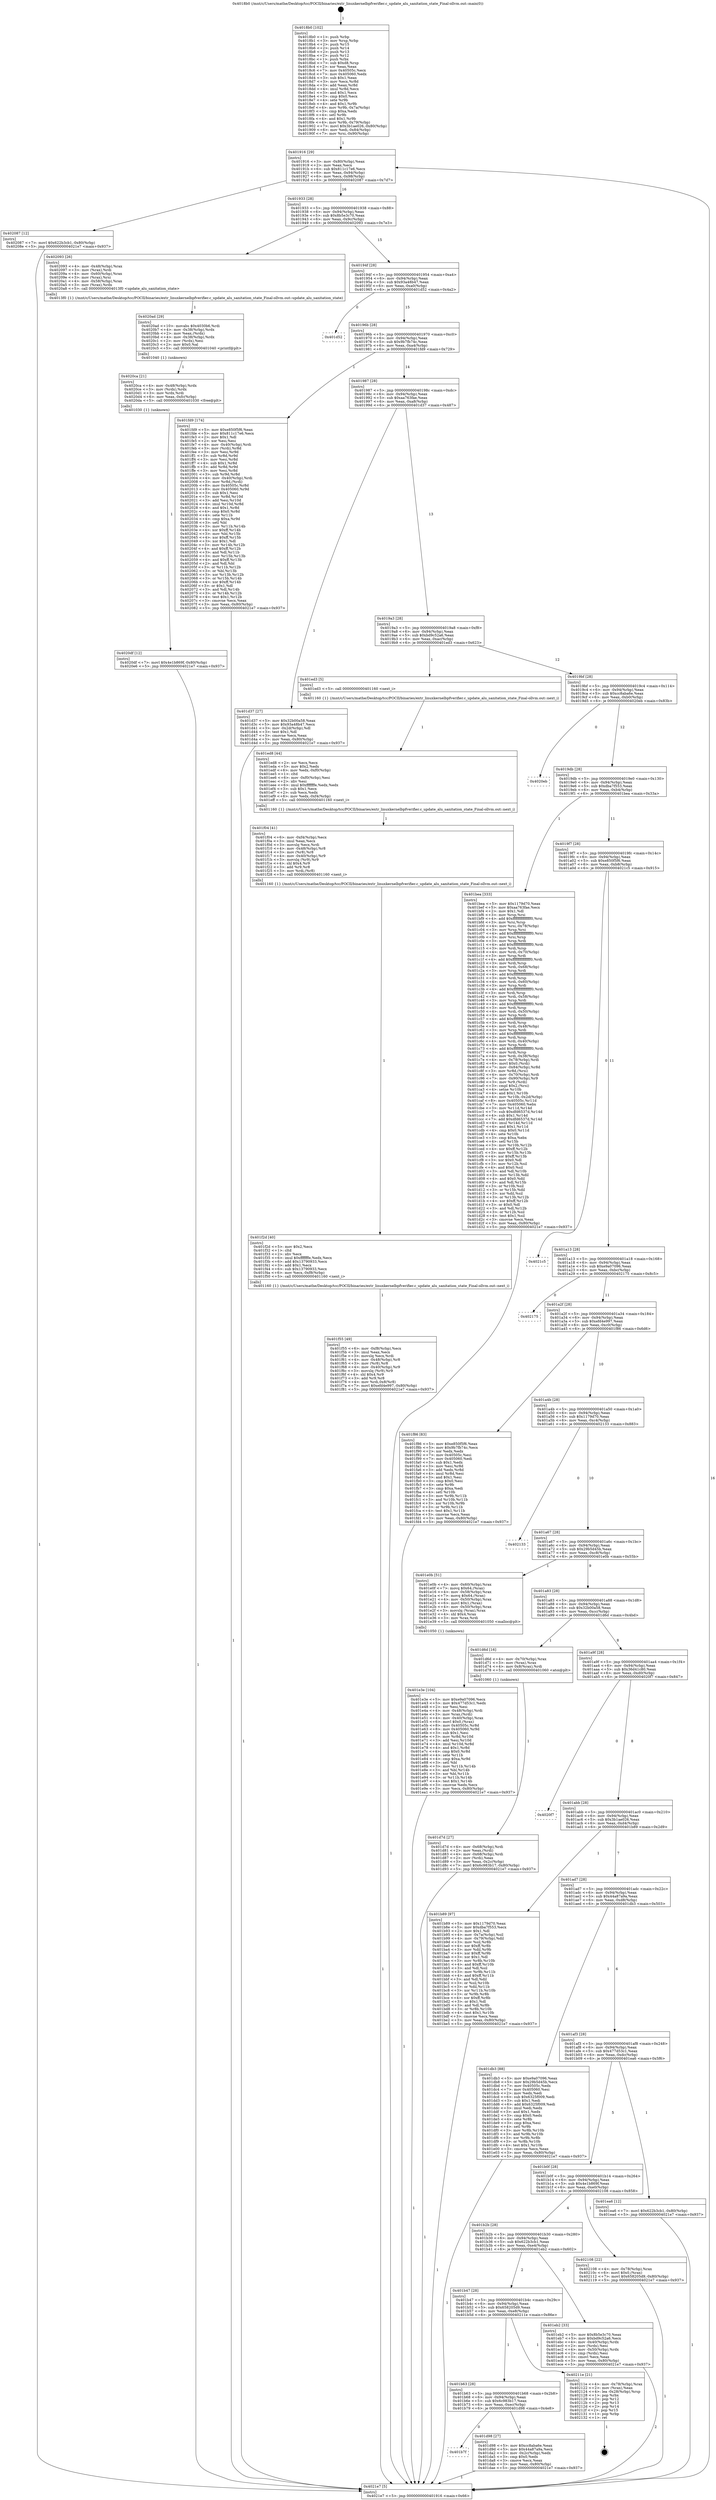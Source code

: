 digraph "0x4018b0" {
  label = "0x4018b0 (/mnt/c/Users/mathe/Desktop/tcc/POCII/binaries/extr_linuxkernelbpfverifier.c_update_alu_sanitation_state_Final-ollvm.out::main(0))"
  labelloc = "t"
  node[shape=record]

  Entry [label="",width=0.3,height=0.3,shape=circle,fillcolor=black,style=filled]
  "0x401916" [label="{
     0x401916 [29]\l
     | [instrs]\l
     &nbsp;&nbsp;0x401916 \<+3\>: mov -0x80(%rbp),%eax\l
     &nbsp;&nbsp;0x401919 \<+2\>: mov %eax,%ecx\l
     &nbsp;&nbsp;0x40191b \<+6\>: sub $0x811c17e6,%ecx\l
     &nbsp;&nbsp;0x401921 \<+6\>: mov %eax,-0x94(%rbp)\l
     &nbsp;&nbsp;0x401927 \<+6\>: mov %ecx,-0x98(%rbp)\l
     &nbsp;&nbsp;0x40192d \<+6\>: je 0000000000402087 \<main+0x7d7\>\l
  }"]
  "0x402087" [label="{
     0x402087 [12]\l
     | [instrs]\l
     &nbsp;&nbsp;0x402087 \<+7\>: movl $0x622b3cb1,-0x80(%rbp)\l
     &nbsp;&nbsp;0x40208e \<+5\>: jmp 00000000004021e7 \<main+0x937\>\l
  }"]
  "0x401933" [label="{
     0x401933 [28]\l
     | [instrs]\l
     &nbsp;&nbsp;0x401933 \<+5\>: jmp 0000000000401938 \<main+0x88\>\l
     &nbsp;&nbsp;0x401938 \<+6\>: mov -0x94(%rbp),%eax\l
     &nbsp;&nbsp;0x40193e \<+5\>: sub $0x8b5e3c70,%eax\l
     &nbsp;&nbsp;0x401943 \<+6\>: mov %eax,-0x9c(%rbp)\l
     &nbsp;&nbsp;0x401949 \<+6\>: je 0000000000402093 \<main+0x7e3\>\l
  }"]
  Exit [label="",width=0.3,height=0.3,shape=circle,fillcolor=black,style=filled,peripheries=2]
  "0x402093" [label="{
     0x402093 [26]\l
     | [instrs]\l
     &nbsp;&nbsp;0x402093 \<+4\>: mov -0x48(%rbp),%rax\l
     &nbsp;&nbsp;0x402097 \<+3\>: mov (%rax),%rdi\l
     &nbsp;&nbsp;0x40209a \<+4\>: mov -0x60(%rbp),%rax\l
     &nbsp;&nbsp;0x40209e \<+3\>: mov (%rax),%rsi\l
     &nbsp;&nbsp;0x4020a1 \<+4\>: mov -0x58(%rbp),%rax\l
     &nbsp;&nbsp;0x4020a5 \<+3\>: mov (%rax),%rdx\l
     &nbsp;&nbsp;0x4020a8 \<+5\>: call 00000000004013f0 \<update_alu_sanitation_state\>\l
     | [calls]\l
     &nbsp;&nbsp;0x4013f0 \{1\} (/mnt/c/Users/mathe/Desktop/tcc/POCII/binaries/extr_linuxkernelbpfverifier.c_update_alu_sanitation_state_Final-ollvm.out::update_alu_sanitation_state)\l
  }"]
  "0x40194f" [label="{
     0x40194f [28]\l
     | [instrs]\l
     &nbsp;&nbsp;0x40194f \<+5\>: jmp 0000000000401954 \<main+0xa4\>\l
     &nbsp;&nbsp;0x401954 \<+6\>: mov -0x94(%rbp),%eax\l
     &nbsp;&nbsp;0x40195a \<+5\>: sub $0x93a48b47,%eax\l
     &nbsp;&nbsp;0x40195f \<+6\>: mov %eax,-0xa0(%rbp)\l
     &nbsp;&nbsp;0x401965 \<+6\>: je 0000000000401d52 \<main+0x4a2\>\l
  }"]
  "0x4020df" [label="{
     0x4020df [12]\l
     | [instrs]\l
     &nbsp;&nbsp;0x4020df \<+7\>: movl $0x4e1b869f,-0x80(%rbp)\l
     &nbsp;&nbsp;0x4020e6 \<+5\>: jmp 00000000004021e7 \<main+0x937\>\l
  }"]
  "0x401d52" [label="{
     0x401d52\l
  }", style=dashed]
  "0x40196b" [label="{
     0x40196b [28]\l
     | [instrs]\l
     &nbsp;&nbsp;0x40196b \<+5\>: jmp 0000000000401970 \<main+0xc0\>\l
     &nbsp;&nbsp;0x401970 \<+6\>: mov -0x94(%rbp),%eax\l
     &nbsp;&nbsp;0x401976 \<+5\>: sub $0x9b7fb74c,%eax\l
     &nbsp;&nbsp;0x40197b \<+6\>: mov %eax,-0xa4(%rbp)\l
     &nbsp;&nbsp;0x401981 \<+6\>: je 0000000000401fd9 \<main+0x729\>\l
  }"]
  "0x4020ca" [label="{
     0x4020ca [21]\l
     | [instrs]\l
     &nbsp;&nbsp;0x4020ca \<+4\>: mov -0x48(%rbp),%rdx\l
     &nbsp;&nbsp;0x4020ce \<+3\>: mov (%rdx),%rdx\l
     &nbsp;&nbsp;0x4020d1 \<+3\>: mov %rdx,%rdi\l
     &nbsp;&nbsp;0x4020d4 \<+6\>: mov %eax,-0xfc(%rbp)\l
     &nbsp;&nbsp;0x4020da \<+5\>: call 0000000000401030 \<free@plt\>\l
     | [calls]\l
     &nbsp;&nbsp;0x401030 \{1\} (unknown)\l
  }"]
  "0x401fd9" [label="{
     0x401fd9 [174]\l
     | [instrs]\l
     &nbsp;&nbsp;0x401fd9 \<+5\>: mov $0xe850f5f6,%eax\l
     &nbsp;&nbsp;0x401fde \<+5\>: mov $0x811c17e6,%ecx\l
     &nbsp;&nbsp;0x401fe3 \<+2\>: mov $0x1,%dl\l
     &nbsp;&nbsp;0x401fe5 \<+2\>: xor %esi,%esi\l
     &nbsp;&nbsp;0x401fe7 \<+4\>: mov -0x40(%rbp),%rdi\l
     &nbsp;&nbsp;0x401feb \<+3\>: mov (%rdi),%r8d\l
     &nbsp;&nbsp;0x401fee \<+3\>: mov %esi,%r9d\l
     &nbsp;&nbsp;0x401ff1 \<+3\>: sub %r8d,%r9d\l
     &nbsp;&nbsp;0x401ff4 \<+3\>: mov %esi,%r8d\l
     &nbsp;&nbsp;0x401ff7 \<+4\>: sub $0x1,%r8d\l
     &nbsp;&nbsp;0x401ffb \<+3\>: add %r8d,%r9d\l
     &nbsp;&nbsp;0x401ffe \<+3\>: mov %esi,%r8d\l
     &nbsp;&nbsp;0x402001 \<+3\>: sub %r9d,%r8d\l
     &nbsp;&nbsp;0x402004 \<+4\>: mov -0x40(%rbp),%rdi\l
     &nbsp;&nbsp;0x402008 \<+3\>: mov %r8d,(%rdi)\l
     &nbsp;&nbsp;0x40200b \<+8\>: mov 0x40505c,%r8d\l
     &nbsp;&nbsp;0x402013 \<+8\>: mov 0x405060,%r9d\l
     &nbsp;&nbsp;0x40201b \<+3\>: sub $0x1,%esi\l
     &nbsp;&nbsp;0x40201e \<+3\>: mov %r8d,%r10d\l
     &nbsp;&nbsp;0x402021 \<+3\>: add %esi,%r10d\l
     &nbsp;&nbsp;0x402024 \<+4\>: imul %r10d,%r8d\l
     &nbsp;&nbsp;0x402028 \<+4\>: and $0x1,%r8d\l
     &nbsp;&nbsp;0x40202c \<+4\>: cmp $0x0,%r8d\l
     &nbsp;&nbsp;0x402030 \<+4\>: sete %r11b\l
     &nbsp;&nbsp;0x402034 \<+4\>: cmp $0xa,%r9d\l
     &nbsp;&nbsp;0x402038 \<+3\>: setl %bl\l
     &nbsp;&nbsp;0x40203b \<+3\>: mov %r11b,%r14b\l
     &nbsp;&nbsp;0x40203e \<+4\>: xor $0xff,%r14b\l
     &nbsp;&nbsp;0x402042 \<+3\>: mov %bl,%r15b\l
     &nbsp;&nbsp;0x402045 \<+4\>: xor $0xff,%r15b\l
     &nbsp;&nbsp;0x402049 \<+3\>: xor $0x1,%dl\l
     &nbsp;&nbsp;0x40204c \<+3\>: mov %r14b,%r12b\l
     &nbsp;&nbsp;0x40204f \<+4\>: and $0xff,%r12b\l
     &nbsp;&nbsp;0x402053 \<+3\>: and %dl,%r11b\l
     &nbsp;&nbsp;0x402056 \<+3\>: mov %r15b,%r13b\l
     &nbsp;&nbsp;0x402059 \<+4\>: and $0xff,%r13b\l
     &nbsp;&nbsp;0x40205d \<+2\>: and %dl,%bl\l
     &nbsp;&nbsp;0x40205f \<+3\>: or %r11b,%r12b\l
     &nbsp;&nbsp;0x402062 \<+3\>: or %bl,%r13b\l
     &nbsp;&nbsp;0x402065 \<+3\>: xor %r13b,%r12b\l
     &nbsp;&nbsp;0x402068 \<+3\>: or %r15b,%r14b\l
     &nbsp;&nbsp;0x40206b \<+4\>: xor $0xff,%r14b\l
     &nbsp;&nbsp;0x40206f \<+3\>: or $0x1,%dl\l
     &nbsp;&nbsp;0x402072 \<+3\>: and %dl,%r14b\l
     &nbsp;&nbsp;0x402075 \<+3\>: or %r14b,%r12b\l
     &nbsp;&nbsp;0x402078 \<+4\>: test $0x1,%r12b\l
     &nbsp;&nbsp;0x40207c \<+3\>: cmovne %ecx,%eax\l
     &nbsp;&nbsp;0x40207f \<+3\>: mov %eax,-0x80(%rbp)\l
     &nbsp;&nbsp;0x402082 \<+5\>: jmp 00000000004021e7 \<main+0x937\>\l
  }"]
  "0x401987" [label="{
     0x401987 [28]\l
     | [instrs]\l
     &nbsp;&nbsp;0x401987 \<+5\>: jmp 000000000040198c \<main+0xdc\>\l
     &nbsp;&nbsp;0x40198c \<+6\>: mov -0x94(%rbp),%eax\l
     &nbsp;&nbsp;0x401992 \<+5\>: sub $0xaa763fae,%eax\l
     &nbsp;&nbsp;0x401997 \<+6\>: mov %eax,-0xa8(%rbp)\l
     &nbsp;&nbsp;0x40199d \<+6\>: je 0000000000401d37 \<main+0x487\>\l
  }"]
  "0x4020ad" [label="{
     0x4020ad [29]\l
     | [instrs]\l
     &nbsp;&nbsp;0x4020ad \<+10\>: movabs $0x4030b6,%rdi\l
     &nbsp;&nbsp;0x4020b7 \<+4\>: mov -0x38(%rbp),%rdx\l
     &nbsp;&nbsp;0x4020bb \<+2\>: mov %eax,(%rdx)\l
     &nbsp;&nbsp;0x4020bd \<+4\>: mov -0x38(%rbp),%rdx\l
     &nbsp;&nbsp;0x4020c1 \<+2\>: mov (%rdx),%esi\l
     &nbsp;&nbsp;0x4020c3 \<+2\>: mov $0x0,%al\l
     &nbsp;&nbsp;0x4020c5 \<+5\>: call 0000000000401040 \<printf@plt\>\l
     | [calls]\l
     &nbsp;&nbsp;0x401040 \{1\} (unknown)\l
  }"]
  "0x401d37" [label="{
     0x401d37 [27]\l
     | [instrs]\l
     &nbsp;&nbsp;0x401d37 \<+5\>: mov $0x32b00a58,%eax\l
     &nbsp;&nbsp;0x401d3c \<+5\>: mov $0x93a48b47,%ecx\l
     &nbsp;&nbsp;0x401d41 \<+3\>: mov -0x2d(%rbp),%dl\l
     &nbsp;&nbsp;0x401d44 \<+3\>: test $0x1,%dl\l
     &nbsp;&nbsp;0x401d47 \<+3\>: cmovne %ecx,%eax\l
     &nbsp;&nbsp;0x401d4a \<+3\>: mov %eax,-0x80(%rbp)\l
     &nbsp;&nbsp;0x401d4d \<+5\>: jmp 00000000004021e7 \<main+0x937\>\l
  }"]
  "0x4019a3" [label="{
     0x4019a3 [28]\l
     | [instrs]\l
     &nbsp;&nbsp;0x4019a3 \<+5\>: jmp 00000000004019a8 \<main+0xf8\>\l
     &nbsp;&nbsp;0x4019a8 \<+6\>: mov -0x94(%rbp),%eax\l
     &nbsp;&nbsp;0x4019ae \<+5\>: sub $0xbd9c52a6,%eax\l
     &nbsp;&nbsp;0x4019b3 \<+6\>: mov %eax,-0xac(%rbp)\l
     &nbsp;&nbsp;0x4019b9 \<+6\>: je 0000000000401ed3 \<main+0x623\>\l
  }"]
  "0x401f55" [label="{
     0x401f55 [49]\l
     | [instrs]\l
     &nbsp;&nbsp;0x401f55 \<+6\>: mov -0xf8(%rbp),%ecx\l
     &nbsp;&nbsp;0x401f5b \<+3\>: imul %eax,%ecx\l
     &nbsp;&nbsp;0x401f5e \<+3\>: movslq %ecx,%rdi\l
     &nbsp;&nbsp;0x401f61 \<+4\>: mov -0x48(%rbp),%r8\l
     &nbsp;&nbsp;0x401f65 \<+3\>: mov (%r8),%r8\l
     &nbsp;&nbsp;0x401f68 \<+4\>: mov -0x40(%rbp),%r9\l
     &nbsp;&nbsp;0x401f6c \<+3\>: movslq (%r9),%r9\l
     &nbsp;&nbsp;0x401f6f \<+4\>: shl $0x4,%r9\l
     &nbsp;&nbsp;0x401f73 \<+3\>: add %r9,%r8\l
     &nbsp;&nbsp;0x401f76 \<+4\>: mov %rdi,0x8(%r8)\l
     &nbsp;&nbsp;0x401f7a \<+7\>: movl $0xefd4e997,-0x80(%rbp)\l
     &nbsp;&nbsp;0x401f81 \<+5\>: jmp 00000000004021e7 \<main+0x937\>\l
  }"]
  "0x401ed3" [label="{
     0x401ed3 [5]\l
     | [instrs]\l
     &nbsp;&nbsp;0x401ed3 \<+5\>: call 0000000000401160 \<next_i\>\l
     | [calls]\l
     &nbsp;&nbsp;0x401160 \{1\} (/mnt/c/Users/mathe/Desktop/tcc/POCII/binaries/extr_linuxkernelbpfverifier.c_update_alu_sanitation_state_Final-ollvm.out::next_i)\l
  }"]
  "0x4019bf" [label="{
     0x4019bf [28]\l
     | [instrs]\l
     &nbsp;&nbsp;0x4019bf \<+5\>: jmp 00000000004019c4 \<main+0x114\>\l
     &nbsp;&nbsp;0x4019c4 \<+6\>: mov -0x94(%rbp),%eax\l
     &nbsp;&nbsp;0x4019ca \<+5\>: sub $0xcc8aba6e,%eax\l
     &nbsp;&nbsp;0x4019cf \<+6\>: mov %eax,-0xb0(%rbp)\l
     &nbsp;&nbsp;0x4019d5 \<+6\>: je 00000000004020eb \<main+0x83b\>\l
  }"]
  "0x401f2d" [label="{
     0x401f2d [40]\l
     | [instrs]\l
     &nbsp;&nbsp;0x401f2d \<+5\>: mov $0x2,%ecx\l
     &nbsp;&nbsp;0x401f32 \<+1\>: cltd\l
     &nbsp;&nbsp;0x401f33 \<+2\>: idiv %ecx\l
     &nbsp;&nbsp;0x401f35 \<+6\>: imul $0xfffffffe,%edx,%ecx\l
     &nbsp;&nbsp;0x401f3b \<+6\>: add $0x13790933,%ecx\l
     &nbsp;&nbsp;0x401f41 \<+3\>: add $0x1,%ecx\l
     &nbsp;&nbsp;0x401f44 \<+6\>: sub $0x13790933,%ecx\l
     &nbsp;&nbsp;0x401f4a \<+6\>: mov %ecx,-0xf8(%rbp)\l
     &nbsp;&nbsp;0x401f50 \<+5\>: call 0000000000401160 \<next_i\>\l
     | [calls]\l
     &nbsp;&nbsp;0x401160 \{1\} (/mnt/c/Users/mathe/Desktop/tcc/POCII/binaries/extr_linuxkernelbpfverifier.c_update_alu_sanitation_state_Final-ollvm.out::next_i)\l
  }"]
  "0x4020eb" [label="{
     0x4020eb\l
  }", style=dashed]
  "0x4019db" [label="{
     0x4019db [28]\l
     | [instrs]\l
     &nbsp;&nbsp;0x4019db \<+5\>: jmp 00000000004019e0 \<main+0x130\>\l
     &nbsp;&nbsp;0x4019e0 \<+6\>: mov -0x94(%rbp),%eax\l
     &nbsp;&nbsp;0x4019e6 \<+5\>: sub $0xdba7f553,%eax\l
     &nbsp;&nbsp;0x4019eb \<+6\>: mov %eax,-0xb4(%rbp)\l
     &nbsp;&nbsp;0x4019f1 \<+6\>: je 0000000000401bea \<main+0x33a\>\l
  }"]
  "0x401f04" [label="{
     0x401f04 [41]\l
     | [instrs]\l
     &nbsp;&nbsp;0x401f04 \<+6\>: mov -0xf4(%rbp),%ecx\l
     &nbsp;&nbsp;0x401f0a \<+3\>: imul %eax,%ecx\l
     &nbsp;&nbsp;0x401f0d \<+3\>: movslq %ecx,%rdi\l
     &nbsp;&nbsp;0x401f10 \<+4\>: mov -0x48(%rbp),%r8\l
     &nbsp;&nbsp;0x401f14 \<+3\>: mov (%r8),%r8\l
     &nbsp;&nbsp;0x401f17 \<+4\>: mov -0x40(%rbp),%r9\l
     &nbsp;&nbsp;0x401f1b \<+3\>: movslq (%r9),%r9\l
     &nbsp;&nbsp;0x401f1e \<+4\>: shl $0x4,%r9\l
     &nbsp;&nbsp;0x401f22 \<+3\>: add %r9,%r8\l
     &nbsp;&nbsp;0x401f25 \<+3\>: mov %rdi,(%r8)\l
     &nbsp;&nbsp;0x401f28 \<+5\>: call 0000000000401160 \<next_i\>\l
     | [calls]\l
     &nbsp;&nbsp;0x401160 \{1\} (/mnt/c/Users/mathe/Desktop/tcc/POCII/binaries/extr_linuxkernelbpfverifier.c_update_alu_sanitation_state_Final-ollvm.out::next_i)\l
  }"]
  "0x401bea" [label="{
     0x401bea [333]\l
     | [instrs]\l
     &nbsp;&nbsp;0x401bea \<+5\>: mov $0x1179d70,%eax\l
     &nbsp;&nbsp;0x401bef \<+5\>: mov $0xaa763fae,%ecx\l
     &nbsp;&nbsp;0x401bf4 \<+2\>: mov $0x1,%dl\l
     &nbsp;&nbsp;0x401bf6 \<+3\>: mov %rsp,%rsi\l
     &nbsp;&nbsp;0x401bf9 \<+4\>: add $0xfffffffffffffff0,%rsi\l
     &nbsp;&nbsp;0x401bfd \<+3\>: mov %rsi,%rsp\l
     &nbsp;&nbsp;0x401c00 \<+4\>: mov %rsi,-0x78(%rbp)\l
     &nbsp;&nbsp;0x401c04 \<+3\>: mov %rsp,%rsi\l
     &nbsp;&nbsp;0x401c07 \<+4\>: add $0xfffffffffffffff0,%rsi\l
     &nbsp;&nbsp;0x401c0b \<+3\>: mov %rsi,%rsp\l
     &nbsp;&nbsp;0x401c0e \<+3\>: mov %rsp,%rdi\l
     &nbsp;&nbsp;0x401c11 \<+4\>: add $0xfffffffffffffff0,%rdi\l
     &nbsp;&nbsp;0x401c15 \<+3\>: mov %rdi,%rsp\l
     &nbsp;&nbsp;0x401c18 \<+4\>: mov %rdi,-0x70(%rbp)\l
     &nbsp;&nbsp;0x401c1c \<+3\>: mov %rsp,%rdi\l
     &nbsp;&nbsp;0x401c1f \<+4\>: add $0xfffffffffffffff0,%rdi\l
     &nbsp;&nbsp;0x401c23 \<+3\>: mov %rdi,%rsp\l
     &nbsp;&nbsp;0x401c26 \<+4\>: mov %rdi,-0x68(%rbp)\l
     &nbsp;&nbsp;0x401c2a \<+3\>: mov %rsp,%rdi\l
     &nbsp;&nbsp;0x401c2d \<+4\>: add $0xfffffffffffffff0,%rdi\l
     &nbsp;&nbsp;0x401c31 \<+3\>: mov %rdi,%rsp\l
     &nbsp;&nbsp;0x401c34 \<+4\>: mov %rdi,-0x60(%rbp)\l
     &nbsp;&nbsp;0x401c38 \<+3\>: mov %rsp,%rdi\l
     &nbsp;&nbsp;0x401c3b \<+4\>: add $0xfffffffffffffff0,%rdi\l
     &nbsp;&nbsp;0x401c3f \<+3\>: mov %rdi,%rsp\l
     &nbsp;&nbsp;0x401c42 \<+4\>: mov %rdi,-0x58(%rbp)\l
     &nbsp;&nbsp;0x401c46 \<+3\>: mov %rsp,%rdi\l
     &nbsp;&nbsp;0x401c49 \<+4\>: add $0xfffffffffffffff0,%rdi\l
     &nbsp;&nbsp;0x401c4d \<+3\>: mov %rdi,%rsp\l
     &nbsp;&nbsp;0x401c50 \<+4\>: mov %rdi,-0x50(%rbp)\l
     &nbsp;&nbsp;0x401c54 \<+3\>: mov %rsp,%rdi\l
     &nbsp;&nbsp;0x401c57 \<+4\>: add $0xfffffffffffffff0,%rdi\l
     &nbsp;&nbsp;0x401c5b \<+3\>: mov %rdi,%rsp\l
     &nbsp;&nbsp;0x401c5e \<+4\>: mov %rdi,-0x48(%rbp)\l
     &nbsp;&nbsp;0x401c62 \<+3\>: mov %rsp,%rdi\l
     &nbsp;&nbsp;0x401c65 \<+4\>: add $0xfffffffffffffff0,%rdi\l
     &nbsp;&nbsp;0x401c69 \<+3\>: mov %rdi,%rsp\l
     &nbsp;&nbsp;0x401c6c \<+4\>: mov %rdi,-0x40(%rbp)\l
     &nbsp;&nbsp;0x401c70 \<+3\>: mov %rsp,%rdi\l
     &nbsp;&nbsp;0x401c73 \<+4\>: add $0xfffffffffffffff0,%rdi\l
     &nbsp;&nbsp;0x401c77 \<+3\>: mov %rdi,%rsp\l
     &nbsp;&nbsp;0x401c7a \<+4\>: mov %rdi,-0x38(%rbp)\l
     &nbsp;&nbsp;0x401c7e \<+4\>: mov -0x78(%rbp),%rdi\l
     &nbsp;&nbsp;0x401c82 \<+6\>: movl $0x0,(%rdi)\l
     &nbsp;&nbsp;0x401c88 \<+7\>: mov -0x84(%rbp),%r8d\l
     &nbsp;&nbsp;0x401c8f \<+3\>: mov %r8d,(%rsi)\l
     &nbsp;&nbsp;0x401c92 \<+4\>: mov -0x70(%rbp),%rdi\l
     &nbsp;&nbsp;0x401c96 \<+7\>: mov -0x90(%rbp),%r9\l
     &nbsp;&nbsp;0x401c9d \<+3\>: mov %r9,(%rdi)\l
     &nbsp;&nbsp;0x401ca0 \<+3\>: cmpl $0x2,(%rsi)\l
     &nbsp;&nbsp;0x401ca3 \<+4\>: setne %r10b\l
     &nbsp;&nbsp;0x401ca7 \<+4\>: and $0x1,%r10b\l
     &nbsp;&nbsp;0x401cab \<+4\>: mov %r10b,-0x2d(%rbp)\l
     &nbsp;&nbsp;0x401caf \<+8\>: mov 0x40505c,%r11d\l
     &nbsp;&nbsp;0x401cb7 \<+7\>: mov 0x405060,%ebx\l
     &nbsp;&nbsp;0x401cbe \<+3\>: mov %r11d,%r14d\l
     &nbsp;&nbsp;0x401cc1 \<+7\>: sub $0xdfd6537d,%r14d\l
     &nbsp;&nbsp;0x401cc8 \<+4\>: sub $0x1,%r14d\l
     &nbsp;&nbsp;0x401ccc \<+7\>: add $0xdfd6537d,%r14d\l
     &nbsp;&nbsp;0x401cd3 \<+4\>: imul %r14d,%r11d\l
     &nbsp;&nbsp;0x401cd7 \<+4\>: and $0x1,%r11d\l
     &nbsp;&nbsp;0x401cdb \<+4\>: cmp $0x0,%r11d\l
     &nbsp;&nbsp;0x401cdf \<+4\>: sete %r10b\l
     &nbsp;&nbsp;0x401ce3 \<+3\>: cmp $0xa,%ebx\l
     &nbsp;&nbsp;0x401ce6 \<+4\>: setl %r15b\l
     &nbsp;&nbsp;0x401cea \<+3\>: mov %r10b,%r12b\l
     &nbsp;&nbsp;0x401ced \<+4\>: xor $0xff,%r12b\l
     &nbsp;&nbsp;0x401cf1 \<+3\>: mov %r15b,%r13b\l
     &nbsp;&nbsp;0x401cf4 \<+4\>: xor $0xff,%r13b\l
     &nbsp;&nbsp;0x401cf8 \<+3\>: xor $0x0,%dl\l
     &nbsp;&nbsp;0x401cfb \<+3\>: mov %r12b,%sil\l
     &nbsp;&nbsp;0x401cfe \<+4\>: and $0x0,%sil\l
     &nbsp;&nbsp;0x401d02 \<+3\>: and %dl,%r10b\l
     &nbsp;&nbsp;0x401d05 \<+3\>: mov %r13b,%dil\l
     &nbsp;&nbsp;0x401d08 \<+4\>: and $0x0,%dil\l
     &nbsp;&nbsp;0x401d0c \<+3\>: and %dl,%r15b\l
     &nbsp;&nbsp;0x401d0f \<+3\>: or %r10b,%sil\l
     &nbsp;&nbsp;0x401d12 \<+3\>: or %r15b,%dil\l
     &nbsp;&nbsp;0x401d15 \<+3\>: xor %dil,%sil\l
     &nbsp;&nbsp;0x401d18 \<+3\>: or %r13b,%r12b\l
     &nbsp;&nbsp;0x401d1b \<+4\>: xor $0xff,%r12b\l
     &nbsp;&nbsp;0x401d1f \<+3\>: or $0x0,%dl\l
     &nbsp;&nbsp;0x401d22 \<+3\>: and %dl,%r12b\l
     &nbsp;&nbsp;0x401d25 \<+3\>: or %r12b,%sil\l
     &nbsp;&nbsp;0x401d28 \<+4\>: test $0x1,%sil\l
     &nbsp;&nbsp;0x401d2c \<+3\>: cmovne %ecx,%eax\l
     &nbsp;&nbsp;0x401d2f \<+3\>: mov %eax,-0x80(%rbp)\l
     &nbsp;&nbsp;0x401d32 \<+5\>: jmp 00000000004021e7 \<main+0x937\>\l
  }"]
  "0x4019f7" [label="{
     0x4019f7 [28]\l
     | [instrs]\l
     &nbsp;&nbsp;0x4019f7 \<+5\>: jmp 00000000004019fc \<main+0x14c\>\l
     &nbsp;&nbsp;0x4019fc \<+6\>: mov -0x94(%rbp),%eax\l
     &nbsp;&nbsp;0x401a02 \<+5\>: sub $0xe850f5f6,%eax\l
     &nbsp;&nbsp;0x401a07 \<+6\>: mov %eax,-0xb8(%rbp)\l
     &nbsp;&nbsp;0x401a0d \<+6\>: je 00000000004021c5 \<main+0x915\>\l
  }"]
  "0x401ed8" [label="{
     0x401ed8 [44]\l
     | [instrs]\l
     &nbsp;&nbsp;0x401ed8 \<+2\>: xor %ecx,%ecx\l
     &nbsp;&nbsp;0x401eda \<+5\>: mov $0x2,%edx\l
     &nbsp;&nbsp;0x401edf \<+6\>: mov %edx,-0xf0(%rbp)\l
     &nbsp;&nbsp;0x401ee5 \<+1\>: cltd\l
     &nbsp;&nbsp;0x401ee6 \<+6\>: mov -0xf0(%rbp),%esi\l
     &nbsp;&nbsp;0x401eec \<+2\>: idiv %esi\l
     &nbsp;&nbsp;0x401eee \<+6\>: imul $0xfffffffe,%edx,%edx\l
     &nbsp;&nbsp;0x401ef4 \<+3\>: sub $0x1,%ecx\l
     &nbsp;&nbsp;0x401ef7 \<+2\>: sub %ecx,%edx\l
     &nbsp;&nbsp;0x401ef9 \<+6\>: mov %edx,-0xf4(%rbp)\l
     &nbsp;&nbsp;0x401eff \<+5\>: call 0000000000401160 \<next_i\>\l
     | [calls]\l
     &nbsp;&nbsp;0x401160 \{1\} (/mnt/c/Users/mathe/Desktop/tcc/POCII/binaries/extr_linuxkernelbpfverifier.c_update_alu_sanitation_state_Final-ollvm.out::next_i)\l
  }"]
  "0x4021c5" [label="{
     0x4021c5\l
  }", style=dashed]
  "0x401a13" [label="{
     0x401a13 [28]\l
     | [instrs]\l
     &nbsp;&nbsp;0x401a13 \<+5\>: jmp 0000000000401a18 \<main+0x168\>\l
     &nbsp;&nbsp;0x401a18 \<+6\>: mov -0x94(%rbp),%eax\l
     &nbsp;&nbsp;0x401a1e \<+5\>: sub $0xe9a07096,%eax\l
     &nbsp;&nbsp;0x401a23 \<+6\>: mov %eax,-0xbc(%rbp)\l
     &nbsp;&nbsp;0x401a29 \<+6\>: je 0000000000402175 \<main+0x8c5\>\l
  }"]
  "0x401e3e" [label="{
     0x401e3e [104]\l
     | [instrs]\l
     &nbsp;&nbsp;0x401e3e \<+5\>: mov $0xe9a07096,%ecx\l
     &nbsp;&nbsp;0x401e43 \<+5\>: mov $0x477d53c1,%edx\l
     &nbsp;&nbsp;0x401e48 \<+2\>: xor %esi,%esi\l
     &nbsp;&nbsp;0x401e4a \<+4\>: mov -0x48(%rbp),%rdi\l
     &nbsp;&nbsp;0x401e4e \<+3\>: mov %rax,(%rdi)\l
     &nbsp;&nbsp;0x401e51 \<+4\>: mov -0x40(%rbp),%rax\l
     &nbsp;&nbsp;0x401e55 \<+6\>: movl $0x0,(%rax)\l
     &nbsp;&nbsp;0x401e5b \<+8\>: mov 0x40505c,%r8d\l
     &nbsp;&nbsp;0x401e63 \<+8\>: mov 0x405060,%r9d\l
     &nbsp;&nbsp;0x401e6b \<+3\>: sub $0x1,%esi\l
     &nbsp;&nbsp;0x401e6e \<+3\>: mov %r8d,%r10d\l
     &nbsp;&nbsp;0x401e71 \<+3\>: add %esi,%r10d\l
     &nbsp;&nbsp;0x401e74 \<+4\>: imul %r10d,%r8d\l
     &nbsp;&nbsp;0x401e78 \<+4\>: and $0x1,%r8d\l
     &nbsp;&nbsp;0x401e7c \<+4\>: cmp $0x0,%r8d\l
     &nbsp;&nbsp;0x401e80 \<+4\>: sete %r11b\l
     &nbsp;&nbsp;0x401e84 \<+4\>: cmp $0xa,%r9d\l
     &nbsp;&nbsp;0x401e88 \<+3\>: setl %bl\l
     &nbsp;&nbsp;0x401e8b \<+3\>: mov %r11b,%r14b\l
     &nbsp;&nbsp;0x401e8e \<+3\>: and %bl,%r14b\l
     &nbsp;&nbsp;0x401e91 \<+3\>: xor %bl,%r11b\l
     &nbsp;&nbsp;0x401e94 \<+3\>: or %r11b,%r14b\l
     &nbsp;&nbsp;0x401e97 \<+4\>: test $0x1,%r14b\l
     &nbsp;&nbsp;0x401e9b \<+3\>: cmovne %edx,%ecx\l
     &nbsp;&nbsp;0x401e9e \<+3\>: mov %ecx,-0x80(%rbp)\l
     &nbsp;&nbsp;0x401ea1 \<+5\>: jmp 00000000004021e7 \<main+0x937\>\l
  }"]
  "0x402175" [label="{
     0x402175\l
  }", style=dashed]
  "0x401a2f" [label="{
     0x401a2f [28]\l
     | [instrs]\l
     &nbsp;&nbsp;0x401a2f \<+5\>: jmp 0000000000401a34 \<main+0x184\>\l
     &nbsp;&nbsp;0x401a34 \<+6\>: mov -0x94(%rbp),%eax\l
     &nbsp;&nbsp;0x401a3a \<+5\>: sub $0xefd4e997,%eax\l
     &nbsp;&nbsp;0x401a3f \<+6\>: mov %eax,-0xc0(%rbp)\l
     &nbsp;&nbsp;0x401a45 \<+6\>: je 0000000000401f86 \<main+0x6d6\>\l
  }"]
  "0x401b7f" [label="{
     0x401b7f\l
  }", style=dashed]
  "0x401f86" [label="{
     0x401f86 [83]\l
     | [instrs]\l
     &nbsp;&nbsp;0x401f86 \<+5\>: mov $0xe850f5f6,%eax\l
     &nbsp;&nbsp;0x401f8b \<+5\>: mov $0x9b7fb74c,%ecx\l
     &nbsp;&nbsp;0x401f90 \<+2\>: xor %edx,%edx\l
     &nbsp;&nbsp;0x401f92 \<+7\>: mov 0x40505c,%esi\l
     &nbsp;&nbsp;0x401f99 \<+7\>: mov 0x405060,%edi\l
     &nbsp;&nbsp;0x401fa0 \<+3\>: sub $0x1,%edx\l
     &nbsp;&nbsp;0x401fa3 \<+3\>: mov %esi,%r8d\l
     &nbsp;&nbsp;0x401fa6 \<+3\>: add %edx,%r8d\l
     &nbsp;&nbsp;0x401fa9 \<+4\>: imul %r8d,%esi\l
     &nbsp;&nbsp;0x401fad \<+3\>: and $0x1,%esi\l
     &nbsp;&nbsp;0x401fb0 \<+3\>: cmp $0x0,%esi\l
     &nbsp;&nbsp;0x401fb3 \<+4\>: sete %r9b\l
     &nbsp;&nbsp;0x401fb7 \<+3\>: cmp $0xa,%edi\l
     &nbsp;&nbsp;0x401fba \<+4\>: setl %r10b\l
     &nbsp;&nbsp;0x401fbe \<+3\>: mov %r9b,%r11b\l
     &nbsp;&nbsp;0x401fc1 \<+3\>: and %r10b,%r11b\l
     &nbsp;&nbsp;0x401fc4 \<+3\>: xor %r10b,%r9b\l
     &nbsp;&nbsp;0x401fc7 \<+3\>: or %r9b,%r11b\l
     &nbsp;&nbsp;0x401fca \<+4\>: test $0x1,%r11b\l
     &nbsp;&nbsp;0x401fce \<+3\>: cmovne %ecx,%eax\l
     &nbsp;&nbsp;0x401fd1 \<+3\>: mov %eax,-0x80(%rbp)\l
     &nbsp;&nbsp;0x401fd4 \<+5\>: jmp 00000000004021e7 \<main+0x937\>\l
  }"]
  "0x401a4b" [label="{
     0x401a4b [28]\l
     | [instrs]\l
     &nbsp;&nbsp;0x401a4b \<+5\>: jmp 0000000000401a50 \<main+0x1a0\>\l
     &nbsp;&nbsp;0x401a50 \<+6\>: mov -0x94(%rbp),%eax\l
     &nbsp;&nbsp;0x401a56 \<+5\>: sub $0x1179d70,%eax\l
     &nbsp;&nbsp;0x401a5b \<+6\>: mov %eax,-0xc4(%rbp)\l
     &nbsp;&nbsp;0x401a61 \<+6\>: je 0000000000402133 \<main+0x883\>\l
  }"]
  "0x401d98" [label="{
     0x401d98 [27]\l
     | [instrs]\l
     &nbsp;&nbsp;0x401d98 \<+5\>: mov $0xcc8aba6e,%eax\l
     &nbsp;&nbsp;0x401d9d \<+5\>: mov $0x44a87a9a,%ecx\l
     &nbsp;&nbsp;0x401da2 \<+3\>: mov -0x2c(%rbp),%edx\l
     &nbsp;&nbsp;0x401da5 \<+3\>: cmp $0x0,%edx\l
     &nbsp;&nbsp;0x401da8 \<+3\>: cmove %ecx,%eax\l
     &nbsp;&nbsp;0x401dab \<+3\>: mov %eax,-0x80(%rbp)\l
     &nbsp;&nbsp;0x401dae \<+5\>: jmp 00000000004021e7 \<main+0x937\>\l
  }"]
  "0x402133" [label="{
     0x402133\l
  }", style=dashed]
  "0x401a67" [label="{
     0x401a67 [28]\l
     | [instrs]\l
     &nbsp;&nbsp;0x401a67 \<+5\>: jmp 0000000000401a6c \<main+0x1bc\>\l
     &nbsp;&nbsp;0x401a6c \<+6\>: mov -0x94(%rbp),%eax\l
     &nbsp;&nbsp;0x401a72 \<+5\>: sub $0x29b5d45b,%eax\l
     &nbsp;&nbsp;0x401a77 \<+6\>: mov %eax,-0xc8(%rbp)\l
     &nbsp;&nbsp;0x401a7d \<+6\>: je 0000000000401e0b \<main+0x55b\>\l
  }"]
  "0x401b63" [label="{
     0x401b63 [28]\l
     | [instrs]\l
     &nbsp;&nbsp;0x401b63 \<+5\>: jmp 0000000000401b68 \<main+0x2b8\>\l
     &nbsp;&nbsp;0x401b68 \<+6\>: mov -0x94(%rbp),%eax\l
     &nbsp;&nbsp;0x401b6e \<+5\>: sub $0x6c983b17,%eax\l
     &nbsp;&nbsp;0x401b73 \<+6\>: mov %eax,-0xec(%rbp)\l
     &nbsp;&nbsp;0x401b79 \<+6\>: je 0000000000401d98 \<main+0x4e8\>\l
  }"]
  "0x401e0b" [label="{
     0x401e0b [51]\l
     | [instrs]\l
     &nbsp;&nbsp;0x401e0b \<+4\>: mov -0x60(%rbp),%rax\l
     &nbsp;&nbsp;0x401e0f \<+7\>: movq $0x64,(%rax)\l
     &nbsp;&nbsp;0x401e16 \<+4\>: mov -0x58(%rbp),%rax\l
     &nbsp;&nbsp;0x401e1a \<+7\>: movq $0x64,(%rax)\l
     &nbsp;&nbsp;0x401e21 \<+4\>: mov -0x50(%rbp),%rax\l
     &nbsp;&nbsp;0x401e25 \<+6\>: movl $0x1,(%rax)\l
     &nbsp;&nbsp;0x401e2b \<+4\>: mov -0x50(%rbp),%rax\l
     &nbsp;&nbsp;0x401e2f \<+3\>: movslq (%rax),%rax\l
     &nbsp;&nbsp;0x401e32 \<+4\>: shl $0x4,%rax\l
     &nbsp;&nbsp;0x401e36 \<+3\>: mov %rax,%rdi\l
     &nbsp;&nbsp;0x401e39 \<+5\>: call 0000000000401050 \<malloc@plt\>\l
     | [calls]\l
     &nbsp;&nbsp;0x401050 \{1\} (unknown)\l
  }"]
  "0x401a83" [label="{
     0x401a83 [28]\l
     | [instrs]\l
     &nbsp;&nbsp;0x401a83 \<+5\>: jmp 0000000000401a88 \<main+0x1d8\>\l
     &nbsp;&nbsp;0x401a88 \<+6\>: mov -0x94(%rbp),%eax\l
     &nbsp;&nbsp;0x401a8e \<+5\>: sub $0x32b00a58,%eax\l
     &nbsp;&nbsp;0x401a93 \<+6\>: mov %eax,-0xcc(%rbp)\l
     &nbsp;&nbsp;0x401a99 \<+6\>: je 0000000000401d6d \<main+0x4bd\>\l
  }"]
  "0x40211e" [label="{
     0x40211e [21]\l
     | [instrs]\l
     &nbsp;&nbsp;0x40211e \<+4\>: mov -0x78(%rbp),%rax\l
     &nbsp;&nbsp;0x402122 \<+2\>: mov (%rax),%eax\l
     &nbsp;&nbsp;0x402124 \<+4\>: lea -0x28(%rbp),%rsp\l
     &nbsp;&nbsp;0x402128 \<+1\>: pop %rbx\l
     &nbsp;&nbsp;0x402129 \<+2\>: pop %r12\l
     &nbsp;&nbsp;0x40212b \<+2\>: pop %r13\l
     &nbsp;&nbsp;0x40212d \<+2\>: pop %r14\l
     &nbsp;&nbsp;0x40212f \<+2\>: pop %r15\l
     &nbsp;&nbsp;0x402131 \<+1\>: pop %rbp\l
     &nbsp;&nbsp;0x402132 \<+1\>: ret\l
  }"]
  "0x401d6d" [label="{
     0x401d6d [16]\l
     | [instrs]\l
     &nbsp;&nbsp;0x401d6d \<+4\>: mov -0x70(%rbp),%rax\l
     &nbsp;&nbsp;0x401d71 \<+3\>: mov (%rax),%rax\l
     &nbsp;&nbsp;0x401d74 \<+4\>: mov 0x8(%rax),%rdi\l
     &nbsp;&nbsp;0x401d78 \<+5\>: call 0000000000401060 \<atoi@plt\>\l
     | [calls]\l
     &nbsp;&nbsp;0x401060 \{1\} (unknown)\l
  }"]
  "0x401a9f" [label="{
     0x401a9f [28]\l
     | [instrs]\l
     &nbsp;&nbsp;0x401a9f \<+5\>: jmp 0000000000401aa4 \<main+0x1f4\>\l
     &nbsp;&nbsp;0x401aa4 \<+6\>: mov -0x94(%rbp),%eax\l
     &nbsp;&nbsp;0x401aaa \<+5\>: sub $0x36d41c80,%eax\l
     &nbsp;&nbsp;0x401aaf \<+6\>: mov %eax,-0xd0(%rbp)\l
     &nbsp;&nbsp;0x401ab5 \<+6\>: je 00000000004020f7 \<main+0x847\>\l
  }"]
  "0x401b47" [label="{
     0x401b47 [28]\l
     | [instrs]\l
     &nbsp;&nbsp;0x401b47 \<+5\>: jmp 0000000000401b4c \<main+0x29c\>\l
     &nbsp;&nbsp;0x401b4c \<+6\>: mov -0x94(%rbp),%eax\l
     &nbsp;&nbsp;0x401b52 \<+5\>: sub $0x658205d9,%eax\l
     &nbsp;&nbsp;0x401b57 \<+6\>: mov %eax,-0xe8(%rbp)\l
     &nbsp;&nbsp;0x401b5d \<+6\>: je 000000000040211e \<main+0x86e\>\l
  }"]
  "0x4020f7" [label="{
     0x4020f7\l
  }", style=dashed]
  "0x401abb" [label="{
     0x401abb [28]\l
     | [instrs]\l
     &nbsp;&nbsp;0x401abb \<+5\>: jmp 0000000000401ac0 \<main+0x210\>\l
     &nbsp;&nbsp;0x401ac0 \<+6\>: mov -0x94(%rbp),%eax\l
     &nbsp;&nbsp;0x401ac6 \<+5\>: sub $0x3b1ae026,%eax\l
     &nbsp;&nbsp;0x401acb \<+6\>: mov %eax,-0xd4(%rbp)\l
     &nbsp;&nbsp;0x401ad1 \<+6\>: je 0000000000401b89 \<main+0x2d9\>\l
  }"]
  "0x401eb2" [label="{
     0x401eb2 [33]\l
     | [instrs]\l
     &nbsp;&nbsp;0x401eb2 \<+5\>: mov $0x8b5e3c70,%eax\l
     &nbsp;&nbsp;0x401eb7 \<+5\>: mov $0xbd9c52a6,%ecx\l
     &nbsp;&nbsp;0x401ebc \<+4\>: mov -0x40(%rbp),%rdx\l
     &nbsp;&nbsp;0x401ec0 \<+2\>: mov (%rdx),%esi\l
     &nbsp;&nbsp;0x401ec2 \<+4\>: mov -0x50(%rbp),%rdx\l
     &nbsp;&nbsp;0x401ec6 \<+2\>: cmp (%rdx),%esi\l
     &nbsp;&nbsp;0x401ec8 \<+3\>: cmovl %ecx,%eax\l
     &nbsp;&nbsp;0x401ecb \<+3\>: mov %eax,-0x80(%rbp)\l
     &nbsp;&nbsp;0x401ece \<+5\>: jmp 00000000004021e7 \<main+0x937\>\l
  }"]
  "0x401b89" [label="{
     0x401b89 [97]\l
     | [instrs]\l
     &nbsp;&nbsp;0x401b89 \<+5\>: mov $0x1179d70,%eax\l
     &nbsp;&nbsp;0x401b8e \<+5\>: mov $0xdba7f553,%ecx\l
     &nbsp;&nbsp;0x401b93 \<+2\>: mov $0x1,%dl\l
     &nbsp;&nbsp;0x401b95 \<+4\>: mov -0x7a(%rbp),%sil\l
     &nbsp;&nbsp;0x401b99 \<+4\>: mov -0x79(%rbp),%dil\l
     &nbsp;&nbsp;0x401b9d \<+3\>: mov %sil,%r8b\l
     &nbsp;&nbsp;0x401ba0 \<+4\>: xor $0xff,%r8b\l
     &nbsp;&nbsp;0x401ba4 \<+3\>: mov %dil,%r9b\l
     &nbsp;&nbsp;0x401ba7 \<+4\>: xor $0xff,%r9b\l
     &nbsp;&nbsp;0x401bab \<+3\>: xor $0x1,%dl\l
     &nbsp;&nbsp;0x401bae \<+3\>: mov %r8b,%r10b\l
     &nbsp;&nbsp;0x401bb1 \<+4\>: and $0xff,%r10b\l
     &nbsp;&nbsp;0x401bb5 \<+3\>: and %dl,%sil\l
     &nbsp;&nbsp;0x401bb8 \<+3\>: mov %r9b,%r11b\l
     &nbsp;&nbsp;0x401bbb \<+4\>: and $0xff,%r11b\l
     &nbsp;&nbsp;0x401bbf \<+3\>: and %dl,%dil\l
     &nbsp;&nbsp;0x401bc2 \<+3\>: or %sil,%r10b\l
     &nbsp;&nbsp;0x401bc5 \<+3\>: or %dil,%r11b\l
     &nbsp;&nbsp;0x401bc8 \<+3\>: xor %r11b,%r10b\l
     &nbsp;&nbsp;0x401bcb \<+3\>: or %r9b,%r8b\l
     &nbsp;&nbsp;0x401bce \<+4\>: xor $0xff,%r8b\l
     &nbsp;&nbsp;0x401bd2 \<+3\>: or $0x1,%dl\l
     &nbsp;&nbsp;0x401bd5 \<+3\>: and %dl,%r8b\l
     &nbsp;&nbsp;0x401bd8 \<+3\>: or %r8b,%r10b\l
     &nbsp;&nbsp;0x401bdb \<+4\>: test $0x1,%r10b\l
     &nbsp;&nbsp;0x401bdf \<+3\>: cmovne %ecx,%eax\l
     &nbsp;&nbsp;0x401be2 \<+3\>: mov %eax,-0x80(%rbp)\l
     &nbsp;&nbsp;0x401be5 \<+5\>: jmp 00000000004021e7 \<main+0x937\>\l
  }"]
  "0x401ad7" [label="{
     0x401ad7 [28]\l
     | [instrs]\l
     &nbsp;&nbsp;0x401ad7 \<+5\>: jmp 0000000000401adc \<main+0x22c\>\l
     &nbsp;&nbsp;0x401adc \<+6\>: mov -0x94(%rbp),%eax\l
     &nbsp;&nbsp;0x401ae2 \<+5\>: sub $0x44a87a9a,%eax\l
     &nbsp;&nbsp;0x401ae7 \<+6\>: mov %eax,-0xd8(%rbp)\l
     &nbsp;&nbsp;0x401aed \<+6\>: je 0000000000401db3 \<main+0x503\>\l
  }"]
  "0x4021e7" [label="{
     0x4021e7 [5]\l
     | [instrs]\l
     &nbsp;&nbsp;0x4021e7 \<+5\>: jmp 0000000000401916 \<main+0x66\>\l
  }"]
  "0x4018b0" [label="{
     0x4018b0 [102]\l
     | [instrs]\l
     &nbsp;&nbsp;0x4018b0 \<+1\>: push %rbp\l
     &nbsp;&nbsp;0x4018b1 \<+3\>: mov %rsp,%rbp\l
     &nbsp;&nbsp;0x4018b4 \<+2\>: push %r15\l
     &nbsp;&nbsp;0x4018b6 \<+2\>: push %r14\l
     &nbsp;&nbsp;0x4018b8 \<+2\>: push %r13\l
     &nbsp;&nbsp;0x4018ba \<+2\>: push %r12\l
     &nbsp;&nbsp;0x4018bc \<+1\>: push %rbx\l
     &nbsp;&nbsp;0x4018bd \<+7\>: sub $0xd8,%rsp\l
     &nbsp;&nbsp;0x4018c4 \<+2\>: xor %eax,%eax\l
     &nbsp;&nbsp;0x4018c6 \<+7\>: mov 0x40505c,%ecx\l
     &nbsp;&nbsp;0x4018cd \<+7\>: mov 0x405060,%edx\l
     &nbsp;&nbsp;0x4018d4 \<+3\>: sub $0x1,%eax\l
     &nbsp;&nbsp;0x4018d7 \<+3\>: mov %ecx,%r8d\l
     &nbsp;&nbsp;0x4018da \<+3\>: add %eax,%r8d\l
     &nbsp;&nbsp;0x4018dd \<+4\>: imul %r8d,%ecx\l
     &nbsp;&nbsp;0x4018e1 \<+3\>: and $0x1,%ecx\l
     &nbsp;&nbsp;0x4018e4 \<+3\>: cmp $0x0,%ecx\l
     &nbsp;&nbsp;0x4018e7 \<+4\>: sete %r9b\l
     &nbsp;&nbsp;0x4018eb \<+4\>: and $0x1,%r9b\l
     &nbsp;&nbsp;0x4018ef \<+4\>: mov %r9b,-0x7a(%rbp)\l
     &nbsp;&nbsp;0x4018f3 \<+3\>: cmp $0xa,%edx\l
     &nbsp;&nbsp;0x4018f6 \<+4\>: setl %r9b\l
     &nbsp;&nbsp;0x4018fa \<+4\>: and $0x1,%r9b\l
     &nbsp;&nbsp;0x4018fe \<+4\>: mov %r9b,-0x79(%rbp)\l
     &nbsp;&nbsp;0x401902 \<+7\>: movl $0x3b1ae026,-0x80(%rbp)\l
     &nbsp;&nbsp;0x401909 \<+6\>: mov %edi,-0x84(%rbp)\l
     &nbsp;&nbsp;0x40190f \<+7\>: mov %rsi,-0x90(%rbp)\l
  }"]
  "0x401b2b" [label="{
     0x401b2b [28]\l
     | [instrs]\l
     &nbsp;&nbsp;0x401b2b \<+5\>: jmp 0000000000401b30 \<main+0x280\>\l
     &nbsp;&nbsp;0x401b30 \<+6\>: mov -0x94(%rbp),%eax\l
     &nbsp;&nbsp;0x401b36 \<+5\>: sub $0x622b3cb1,%eax\l
     &nbsp;&nbsp;0x401b3b \<+6\>: mov %eax,-0xe4(%rbp)\l
     &nbsp;&nbsp;0x401b41 \<+6\>: je 0000000000401eb2 \<main+0x602\>\l
  }"]
  "0x401d7d" [label="{
     0x401d7d [27]\l
     | [instrs]\l
     &nbsp;&nbsp;0x401d7d \<+4\>: mov -0x68(%rbp),%rdi\l
     &nbsp;&nbsp;0x401d81 \<+2\>: mov %eax,(%rdi)\l
     &nbsp;&nbsp;0x401d83 \<+4\>: mov -0x68(%rbp),%rdi\l
     &nbsp;&nbsp;0x401d87 \<+2\>: mov (%rdi),%eax\l
     &nbsp;&nbsp;0x401d89 \<+3\>: mov %eax,-0x2c(%rbp)\l
     &nbsp;&nbsp;0x401d8c \<+7\>: movl $0x6c983b17,-0x80(%rbp)\l
     &nbsp;&nbsp;0x401d93 \<+5\>: jmp 00000000004021e7 \<main+0x937\>\l
  }"]
  "0x402108" [label="{
     0x402108 [22]\l
     | [instrs]\l
     &nbsp;&nbsp;0x402108 \<+4\>: mov -0x78(%rbp),%rax\l
     &nbsp;&nbsp;0x40210c \<+6\>: movl $0x0,(%rax)\l
     &nbsp;&nbsp;0x402112 \<+7\>: movl $0x658205d9,-0x80(%rbp)\l
     &nbsp;&nbsp;0x402119 \<+5\>: jmp 00000000004021e7 \<main+0x937\>\l
  }"]
  "0x401db3" [label="{
     0x401db3 [88]\l
     | [instrs]\l
     &nbsp;&nbsp;0x401db3 \<+5\>: mov $0xe9a07096,%eax\l
     &nbsp;&nbsp;0x401db8 \<+5\>: mov $0x29b5d45b,%ecx\l
     &nbsp;&nbsp;0x401dbd \<+7\>: mov 0x40505c,%edx\l
     &nbsp;&nbsp;0x401dc4 \<+7\>: mov 0x405060,%esi\l
     &nbsp;&nbsp;0x401dcb \<+2\>: mov %edx,%edi\l
     &nbsp;&nbsp;0x401dcd \<+6\>: sub $0x6325f009,%edi\l
     &nbsp;&nbsp;0x401dd3 \<+3\>: sub $0x1,%edi\l
     &nbsp;&nbsp;0x401dd6 \<+6\>: add $0x6325f009,%edi\l
     &nbsp;&nbsp;0x401ddc \<+3\>: imul %edi,%edx\l
     &nbsp;&nbsp;0x401ddf \<+3\>: and $0x1,%edx\l
     &nbsp;&nbsp;0x401de2 \<+3\>: cmp $0x0,%edx\l
     &nbsp;&nbsp;0x401de5 \<+4\>: sete %r8b\l
     &nbsp;&nbsp;0x401de9 \<+3\>: cmp $0xa,%esi\l
     &nbsp;&nbsp;0x401dec \<+4\>: setl %r9b\l
     &nbsp;&nbsp;0x401df0 \<+3\>: mov %r8b,%r10b\l
     &nbsp;&nbsp;0x401df3 \<+3\>: and %r9b,%r10b\l
     &nbsp;&nbsp;0x401df6 \<+3\>: xor %r9b,%r8b\l
     &nbsp;&nbsp;0x401df9 \<+3\>: or %r8b,%r10b\l
     &nbsp;&nbsp;0x401dfc \<+4\>: test $0x1,%r10b\l
     &nbsp;&nbsp;0x401e00 \<+3\>: cmovne %ecx,%eax\l
     &nbsp;&nbsp;0x401e03 \<+3\>: mov %eax,-0x80(%rbp)\l
     &nbsp;&nbsp;0x401e06 \<+5\>: jmp 00000000004021e7 \<main+0x937\>\l
  }"]
  "0x401af3" [label="{
     0x401af3 [28]\l
     | [instrs]\l
     &nbsp;&nbsp;0x401af3 \<+5\>: jmp 0000000000401af8 \<main+0x248\>\l
     &nbsp;&nbsp;0x401af8 \<+6\>: mov -0x94(%rbp),%eax\l
     &nbsp;&nbsp;0x401afe \<+5\>: sub $0x477d53c1,%eax\l
     &nbsp;&nbsp;0x401b03 \<+6\>: mov %eax,-0xdc(%rbp)\l
     &nbsp;&nbsp;0x401b09 \<+6\>: je 0000000000401ea6 \<main+0x5f6\>\l
  }"]
  "0x401b0f" [label="{
     0x401b0f [28]\l
     | [instrs]\l
     &nbsp;&nbsp;0x401b0f \<+5\>: jmp 0000000000401b14 \<main+0x264\>\l
     &nbsp;&nbsp;0x401b14 \<+6\>: mov -0x94(%rbp),%eax\l
     &nbsp;&nbsp;0x401b1a \<+5\>: sub $0x4e1b869f,%eax\l
     &nbsp;&nbsp;0x401b1f \<+6\>: mov %eax,-0xe0(%rbp)\l
     &nbsp;&nbsp;0x401b25 \<+6\>: je 0000000000402108 \<main+0x858\>\l
  }"]
  "0x401ea6" [label="{
     0x401ea6 [12]\l
     | [instrs]\l
     &nbsp;&nbsp;0x401ea6 \<+7\>: movl $0x622b3cb1,-0x80(%rbp)\l
     &nbsp;&nbsp;0x401ead \<+5\>: jmp 00000000004021e7 \<main+0x937\>\l
  }"]
  Entry -> "0x4018b0" [label=" 1"]
  "0x401916" -> "0x402087" [label=" 1"]
  "0x401916" -> "0x401933" [label=" 16"]
  "0x40211e" -> Exit [label=" 1"]
  "0x401933" -> "0x402093" [label=" 1"]
  "0x401933" -> "0x40194f" [label=" 15"]
  "0x402108" -> "0x4021e7" [label=" 1"]
  "0x40194f" -> "0x401d52" [label=" 0"]
  "0x40194f" -> "0x40196b" [label=" 15"]
  "0x4020df" -> "0x4021e7" [label=" 1"]
  "0x40196b" -> "0x401fd9" [label=" 1"]
  "0x40196b" -> "0x401987" [label=" 14"]
  "0x4020ca" -> "0x4020df" [label=" 1"]
  "0x401987" -> "0x401d37" [label=" 1"]
  "0x401987" -> "0x4019a3" [label=" 13"]
  "0x4020ad" -> "0x4020ca" [label=" 1"]
  "0x4019a3" -> "0x401ed3" [label=" 1"]
  "0x4019a3" -> "0x4019bf" [label=" 12"]
  "0x402093" -> "0x4020ad" [label=" 1"]
  "0x4019bf" -> "0x4020eb" [label=" 0"]
  "0x4019bf" -> "0x4019db" [label=" 12"]
  "0x402087" -> "0x4021e7" [label=" 1"]
  "0x4019db" -> "0x401bea" [label=" 1"]
  "0x4019db" -> "0x4019f7" [label=" 11"]
  "0x401fd9" -> "0x4021e7" [label=" 1"]
  "0x4019f7" -> "0x4021c5" [label=" 0"]
  "0x4019f7" -> "0x401a13" [label=" 11"]
  "0x401f86" -> "0x4021e7" [label=" 1"]
  "0x401a13" -> "0x402175" [label=" 0"]
  "0x401a13" -> "0x401a2f" [label=" 11"]
  "0x401f55" -> "0x4021e7" [label=" 1"]
  "0x401a2f" -> "0x401f86" [label=" 1"]
  "0x401a2f" -> "0x401a4b" [label=" 10"]
  "0x401f2d" -> "0x401f55" [label=" 1"]
  "0x401a4b" -> "0x402133" [label=" 0"]
  "0x401a4b" -> "0x401a67" [label=" 10"]
  "0x401f04" -> "0x401f2d" [label=" 1"]
  "0x401a67" -> "0x401e0b" [label=" 1"]
  "0x401a67" -> "0x401a83" [label=" 9"]
  "0x401ed3" -> "0x401ed8" [label=" 1"]
  "0x401a83" -> "0x401d6d" [label=" 1"]
  "0x401a83" -> "0x401a9f" [label=" 8"]
  "0x401eb2" -> "0x4021e7" [label=" 2"]
  "0x401a9f" -> "0x4020f7" [label=" 0"]
  "0x401a9f" -> "0x401abb" [label=" 8"]
  "0x401e3e" -> "0x4021e7" [label=" 1"]
  "0x401abb" -> "0x401b89" [label=" 1"]
  "0x401abb" -> "0x401ad7" [label=" 7"]
  "0x401b89" -> "0x4021e7" [label=" 1"]
  "0x4018b0" -> "0x401916" [label=" 1"]
  "0x4021e7" -> "0x401916" [label=" 16"]
  "0x401e0b" -> "0x401e3e" [label=" 1"]
  "0x401bea" -> "0x4021e7" [label=" 1"]
  "0x401d37" -> "0x4021e7" [label=" 1"]
  "0x401d6d" -> "0x401d7d" [label=" 1"]
  "0x401d7d" -> "0x4021e7" [label=" 1"]
  "0x401d98" -> "0x4021e7" [label=" 1"]
  "0x401ad7" -> "0x401db3" [label=" 1"]
  "0x401ad7" -> "0x401af3" [label=" 6"]
  "0x401b63" -> "0x401b7f" [label=" 0"]
  "0x401af3" -> "0x401ea6" [label=" 1"]
  "0x401af3" -> "0x401b0f" [label=" 5"]
  "0x401b63" -> "0x401d98" [label=" 1"]
  "0x401b0f" -> "0x402108" [label=" 1"]
  "0x401b0f" -> "0x401b2b" [label=" 4"]
  "0x401db3" -> "0x4021e7" [label=" 1"]
  "0x401b2b" -> "0x401eb2" [label=" 2"]
  "0x401b2b" -> "0x401b47" [label=" 2"]
  "0x401ea6" -> "0x4021e7" [label=" 1"]
  "0x401b47" -> "0x40211e" [label=" 1"]
  "0x401b47" -> "0x401b63" [label=" 1"]
  "0x401ed8" -> "0x401f04" [label=" 1"]
}
